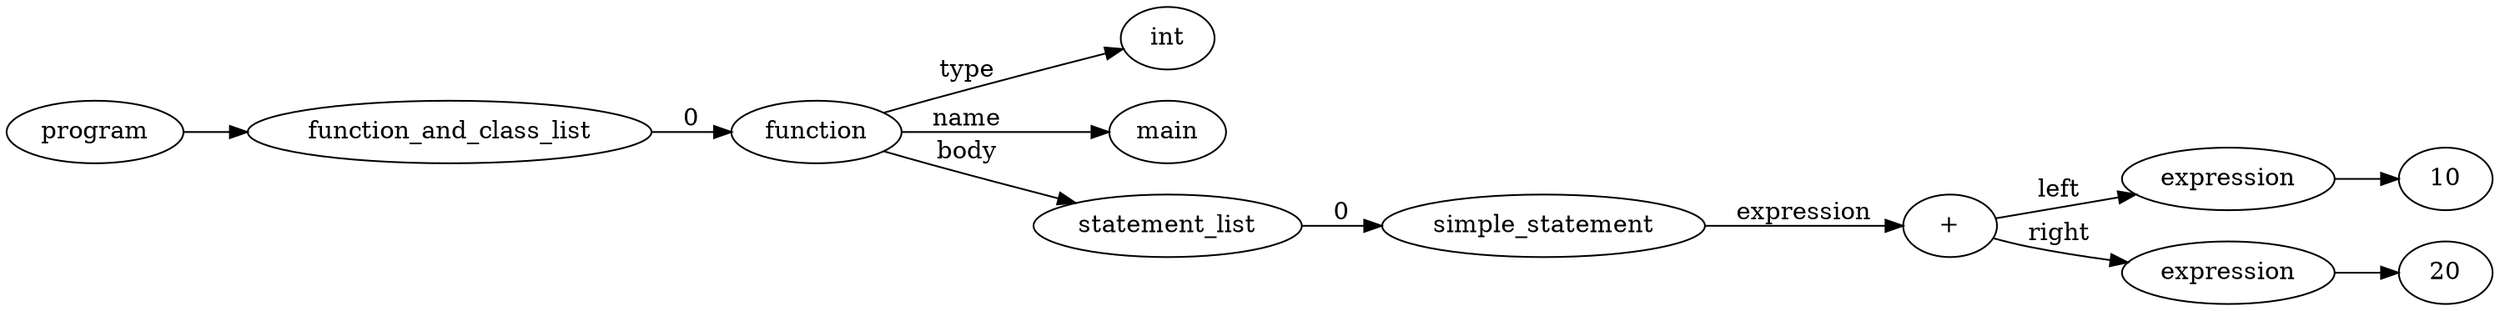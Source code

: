 digraph ObjectiveC { rankdir="LR";
10[label="program"];
10->9;
9[label="function_and_class_list"];
9->8[label="0"];
8[label="function"];
8->0[label="type"];
0[label="int"];
8->8.1 [label="name"];
8.1 [label="main"];
8->7[label="body"];
7[label="statement_list"];
7->6[label="0"];
6[label="simple_statement"];
6->5[label="expression"];
5[label="expression"];
5[label="+"];
5->2[label="left"];
2[label="expression"];
2->1;
1[label="10"];
5->4[label="right"];
4[label="expression"];
4->3;
3[label="20"];
}
